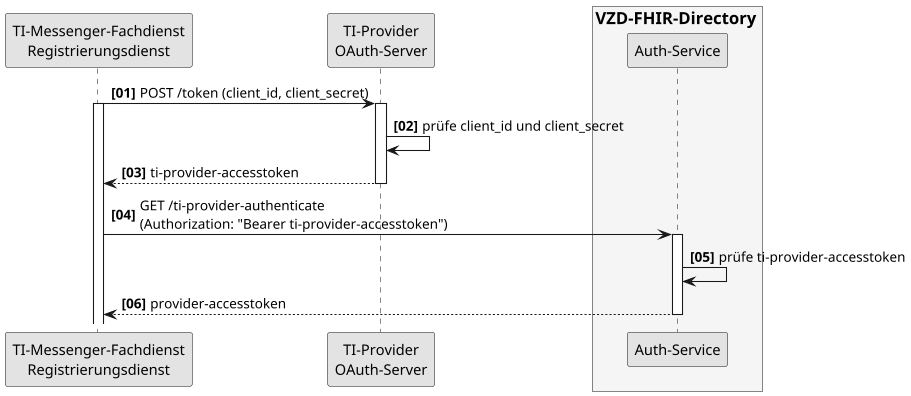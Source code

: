 @startuml SequenceDiagram.FHIR-Directory.tim_provider.auth
skinparam dpi 100
skinparam WrapWidth 200
skinparam monochrome true
autonumber "<b>[00]"

participant rd as "TI-Messenger-Fachdienst\nRegistrierungsdienst"
participant oa as "TI-Provider\nOAuth-Server"
box <size:16>VZD-FHIR-Directory</size> #WhiteSmoke
participant fa as "Auth-Service"
end box

rd -> oa: POST /token (client_id, client_secret)
activate rd
activate oa
oa -> oa: prüfe client_id und client_secret
oa --> rd: ti-provider-accesstoken
deactivate oa

rd -> fa: GET /ti-provider-authenticate\n(Authorization: "Bearer ti-provider-accesstoken")
activate fa
fa -> fa: prüfe ti-provider-accesstoken
fa --> rd: provider-accesstoken
deactivate fa

@enduml
